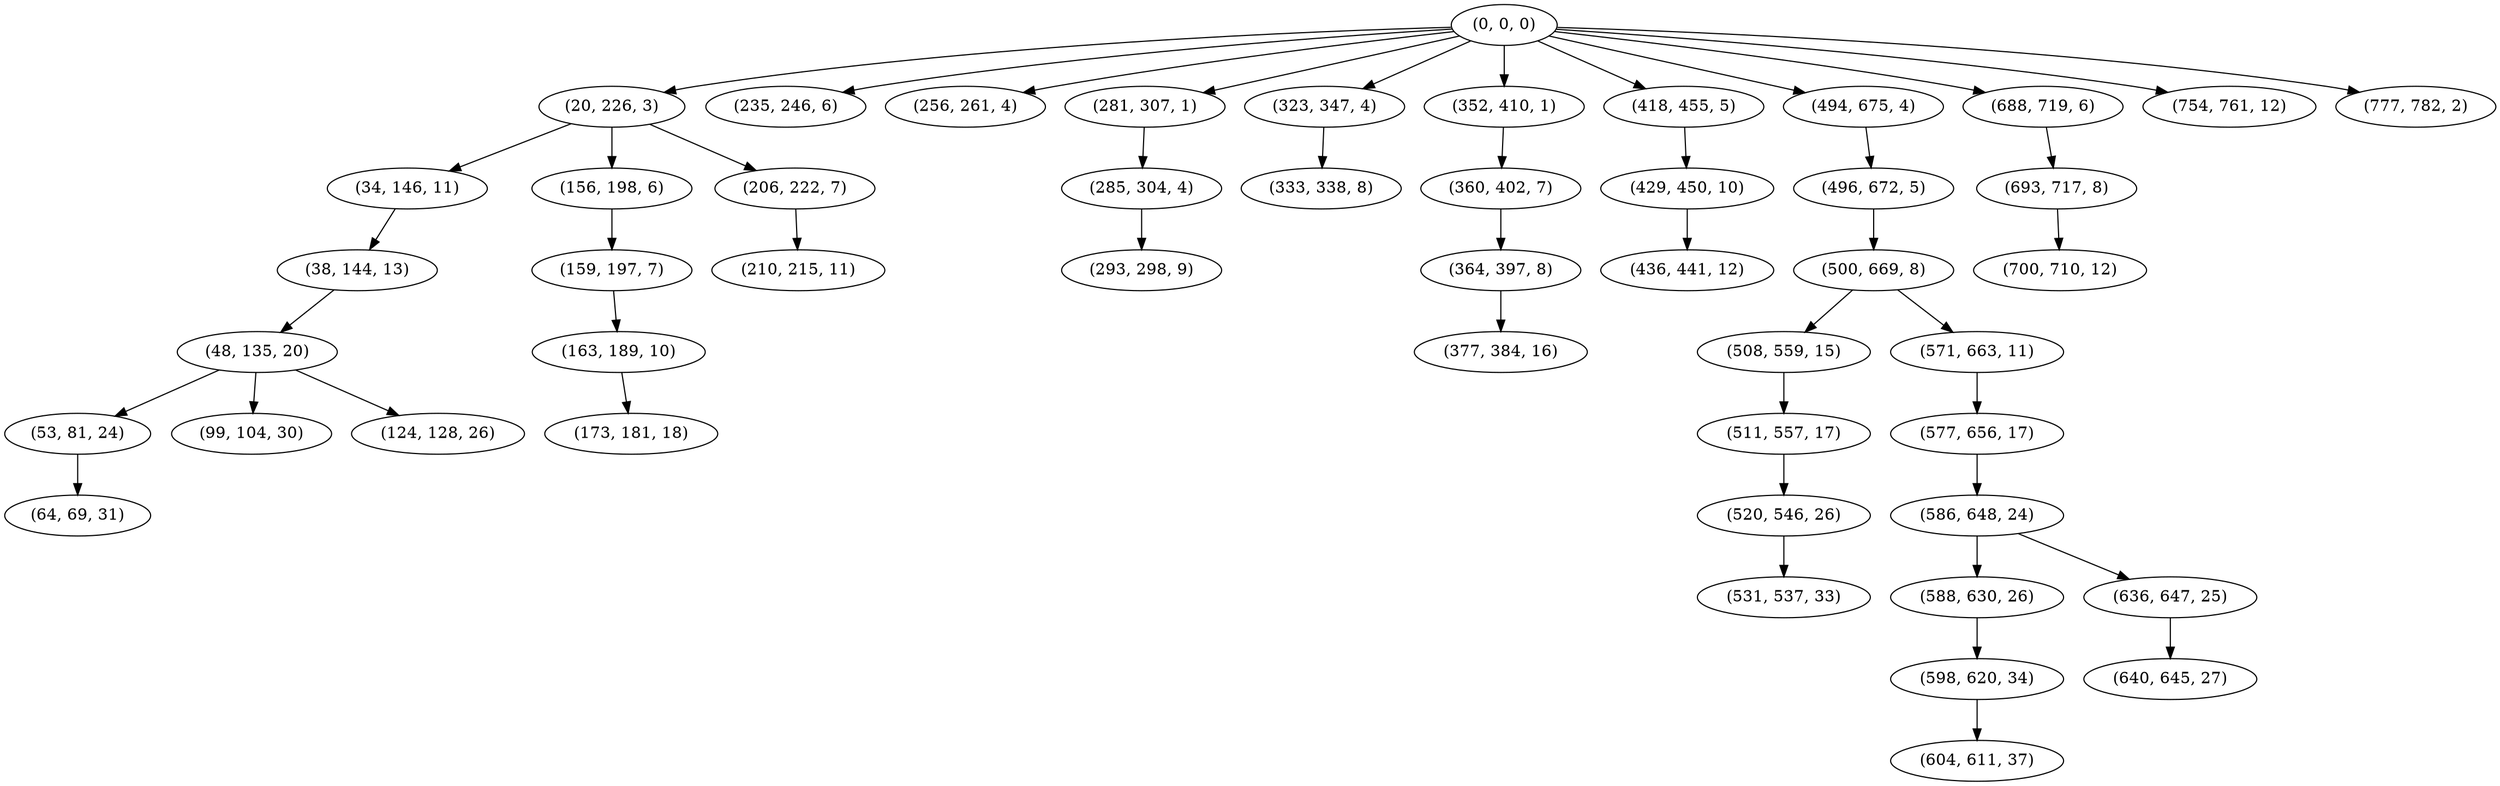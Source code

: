 digraph tree {
    "(0, 0, 0)";
    "(20, 226, 3)";
    "(34, 146, 11)";
    "(38, 144, 13)";
    "(48, 135, 20)";
    "(53, 81, 24)";
    "(64, 69, 31)";
    "(99, 104, 30)";
    "(124, 128, 26)";
    "(156, 198, 6)";
    "(159, 197, 7)";
    "(163, 189, 10)";
    "(173, 181, 18)";
    "(206, 222, 7)";
    "(210, 215, 11)";
    "(235, 246, 6)";
    "(256, 261, 4)";
    "(281, 307, 1)";
    "(285, 304, 4)";
    "(293, 298, 9)";
    "(323, 347, 4)";
    "(333, 338, 8)";
    "(352, 410, 1)";
    "(360, 402, 7)";
    "(364, 397, 8)";
    "(377, 384, 16)";
    "(418, 455, 5)";
    "(429, 450, 10)";
    "(436, 441, 12)";
    "(494, 675, 4)";
    "(496, 672, 5)";
    "(500, 669, 8)";
    "(508, 559, 15)";
    "(511, 557, 17)";
    "(520, 546, 26)";
    "(531, 537, 33)";
    "(571, 663, 11)";
    "(577, 656, 17)";
    "(586, 648, 24)";
    "(588, 630, 26)";
    "(598, 620, 34)";
    "(604, 611, 37)";
    "(636, 647, 25)";
    "(640, 645, 27)";
    "(688, 719, 6)";
    "(693, 717, 8)";
    "(700, 710, 12)";
    "(754, 761, 12)";
    "(777, 782, 2)";
    "(0, 0, 0)" -> "(20, 226, 3)";
    "(0, 0, 0)" -> "(235, 246, 6)";
    "(0, 0, 0)" -> "(256, 261, 4)";
    "(0, 0, 0)" -> "(281, 307, 1)";
    "(0, 0, 0)" -> "(323, 347, 4)";
    "(0, 0, 0)" -> "(352, 410, 1)";
    "(0, 0, 0)" -> "(418, 455, 5)";
    "(0, 0, 0)" -> "(494, 675, 4)";
    "(0, 0, 0)" -> "(688, 719, 6)";
    "(0, 0, 0)" -> "(754, 761, 12)";
    "(0, 0, 0)" -> "(777, 782, 2)";
    "(20, 226, 3)" -> "(34, 146, 11)";
    "(20, 226, 3)" -> "(156, 198, 6)";
    "(20, 226, 3)" -> "(206, 222, 7)";
    "(34, 146, 11)" -> "(38, 144, 13)";
    "(38, 144, 13)" -> "(48, 135, 20)";
    "(48, 135, 20)" -> "(53, 81, 24)";
    "(48, 135, 20)" -> "(99, 104, 30)";
    "(48, 135, 20)" -> "(124, 128, 26)";
    "(53, 81, 24)" -> "(64, 69, 31)";
    "(156, 198, 6)" -> "(159, 197, 7)";
    "(159, 197, 7)" -> "(163, 189, 10)";
    "(163, 189, 10)" -> "(173, 181, 18)";
    "(206, 222, 7)" -> "(210, 215, 11)";
    "(281, 307, 1)" -> "(285, 304, 4)";
    "(285, 304, 4)" -> "(293, 298, 9)";
    "(323, 347, 4)" -> "(333, 338, 8)";
    "(352, 410, 1)" -> "(360, 402, 7)";
    "(360, 402, 7)" -> "(364, 397, 8)";
    "(364, 397, 8)" -> "(377, 384, 16)";
    "(418, 455, 5)" -> "(429, 450, 10)";
    "(429, 450, 10)" -> "(436, 441, 12)";
    "(494, 675, 4)" -> "(496, 672, 5)";
    "(496, 672, 5)" -> "(500, 669, 8)";
    "(500, 669, 8)" -> "(508, 559, 15)";
    "(500, 669, 8)" -> "(571, 663, 11)";
    "(508, 559, 15)" -> "(511, 557, 17)";
    "(511, 557, 17)" -> "(520, 546, 26)";
    "(520, 546, 26)" -> "(531, 537, 33)";
    "(571, 663, 11)" -> "(577, 656, 17)";
    "(577, 656, 17)" -> "(586, 648, 24)";
    "(586, 648, 24)" -> "(588, 630, 26)";
    "(586, 648, 24)" -> "(636, 647, 25)";
    "(588, 630, 26)" -> "(598, 620, 34)";
    "(598, 620, 34)" -> "(604, 611, 37)";
    "(636, 647, 25)" -> "(640, 645, 27)";
    "(688, 719, 6)" -> "(693, 717, 8)";
    "(693, 717, 8)" -> "(700, 710, 12)";
}
